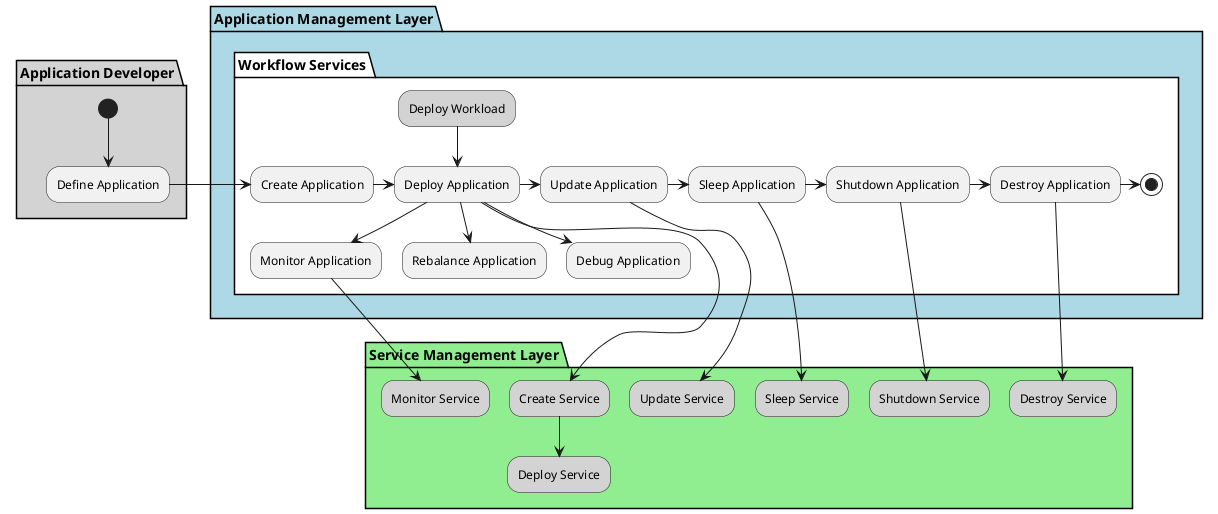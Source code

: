 @startuml
partition "Application Developer" #lightgray {
    (*) --> "Define Application"
}

partition "Application Management Layer" #lightblue {
    partition "Workflow Services" #white {
        "Define Application" -> "Create Application"
        -> "Deploy Application"
        -> "Update Application"
        -> "Sleep Application"
        -> "Shutdown Application"
        -> "Destroy Application"
        -> (*)
        "Deploy Workload" #lightgray  --> "Deploy Application"
        "Deploy Application" --> "Monitor Application"
        "Deploy Application" --> "Rebalance Application"
        "Deploy Application" --> "Debug Application"
    }
}
partition "Service Management Layer" #lightgreen {
    "Deploy Application" --> "Create Service" #lightgray
    "Create Service" --> "Deploy Service" #lightgray
    "Update Application" --> "Update Service" #lightgray
    "Sleep Application" --> "Sleep Service" #lightgray
    "Shutdown Application" --> "Shutdown Service" #lightgray
    "Destroy Application" --> "Destroy Service" #lightgray
    "Monitor Application" --> "Monitor Service" #lightgray
}
@enduml
